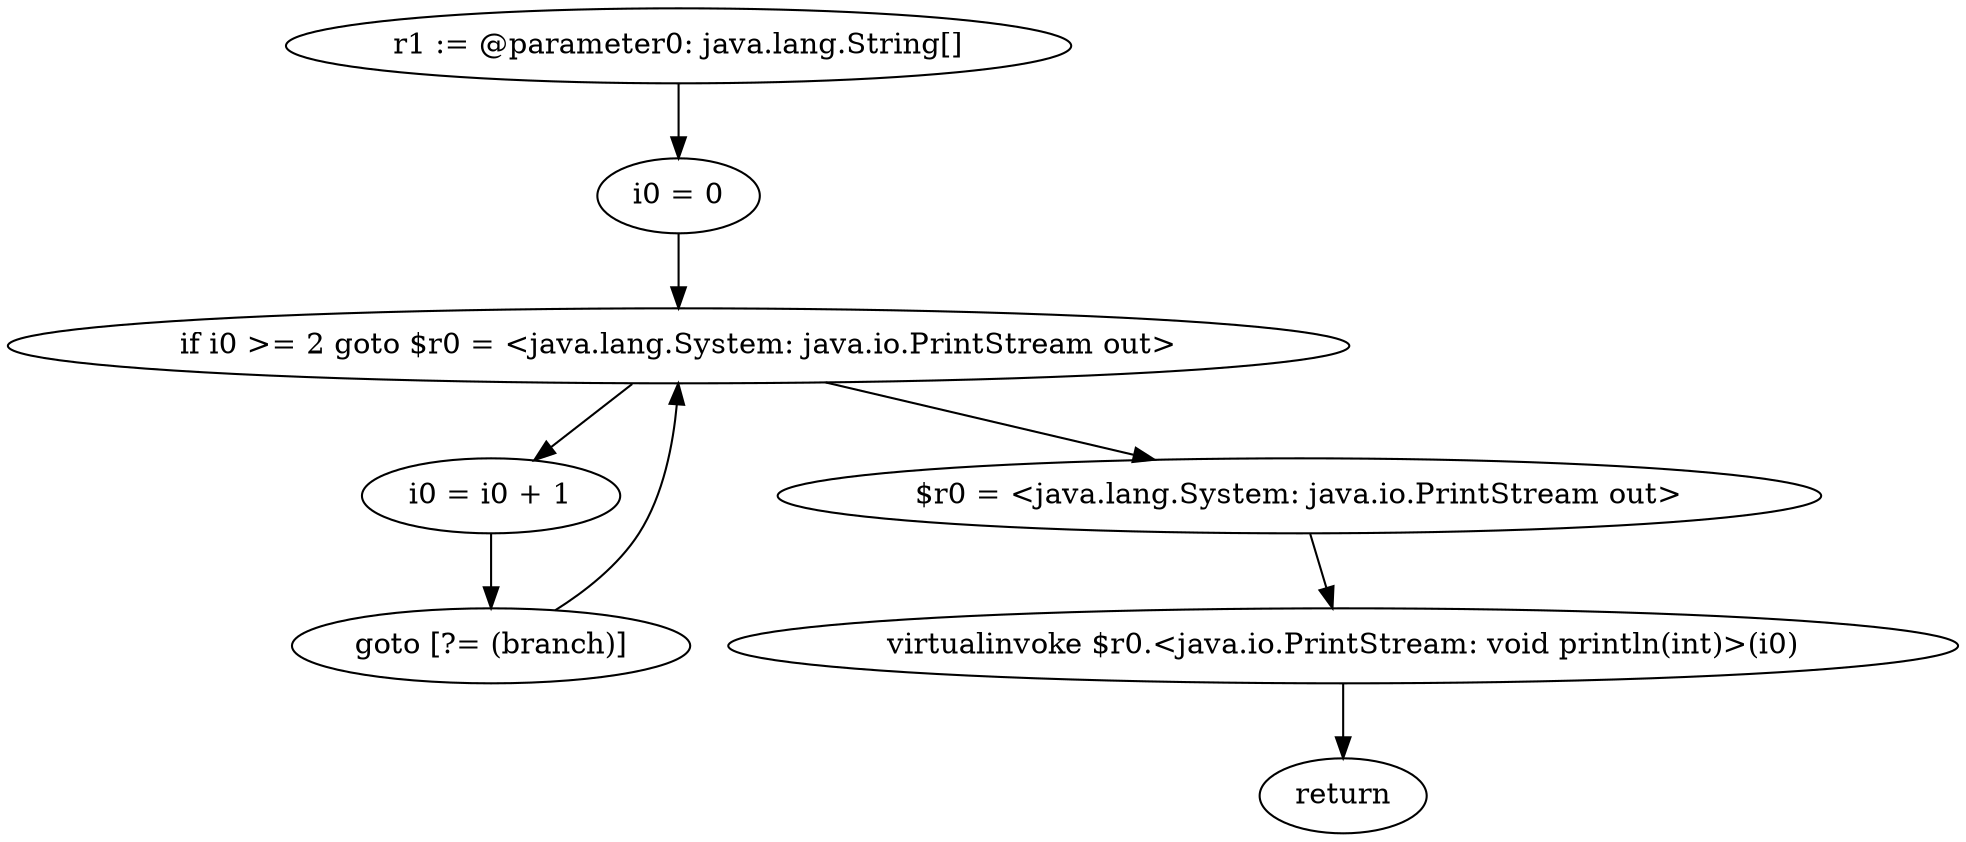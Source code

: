 digraph "unitGraph" {
    "r1 := @parameter0: java.lang.String[]"
    "i0 = 0"
    "if i0 >= 2 goto $r0 = <java.lang.System: java.io.PrintStream out>"
    "i0 = i0 + 1"
    "goto [?= (branch)]"
    "$r0 = <java.lang.System: java.io.PrintStream out>"
    "virtualinvoke $r0.<java.io.PrintStream: void println(int)>(i0)"
    "return"
    "r1 := @parameter0: java.lang.String[]"->"i0 = 0";
    "i0 = 0"->"if i0 >= 2 goto $r0 = <java.lang.System: java.io.PrintStream out>";
    "if i0 >= 2 goto $r0 = <java.lang.System: java.io.PrintStream out>"->"i0 = i0 + 1";
    "if i0 >= 2 goto $r0 = <java.lang.System: java.io.PrintStream out>"->"$r0 = <java.lang.System: java.io.PrintStream out>";
    "i0 = i0 + 1"->"goto [?= (branch)]";
    "goto [?= (branch)]"->"if i0 >= 2 goto $r0 = <java.lang.System: java.io.PrintStream out>";
    "$r0 = <java.lang.System: java.io.PrintStream out>"->"virtualinvoke $r0.<java.io.PrintStream: void println(int)>(i0)";
    "virtualinvoke $r0.<java.io.PrintStream: void println(int)>(i0)"->"return";
}
